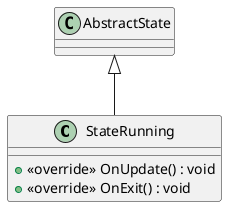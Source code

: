 @startuml
class StateRunning {
    + <<override>> OnUpdate() : void
    + <<override>> OnExit() : void
}
AbstractState <|-- StateRunning
@enduml
